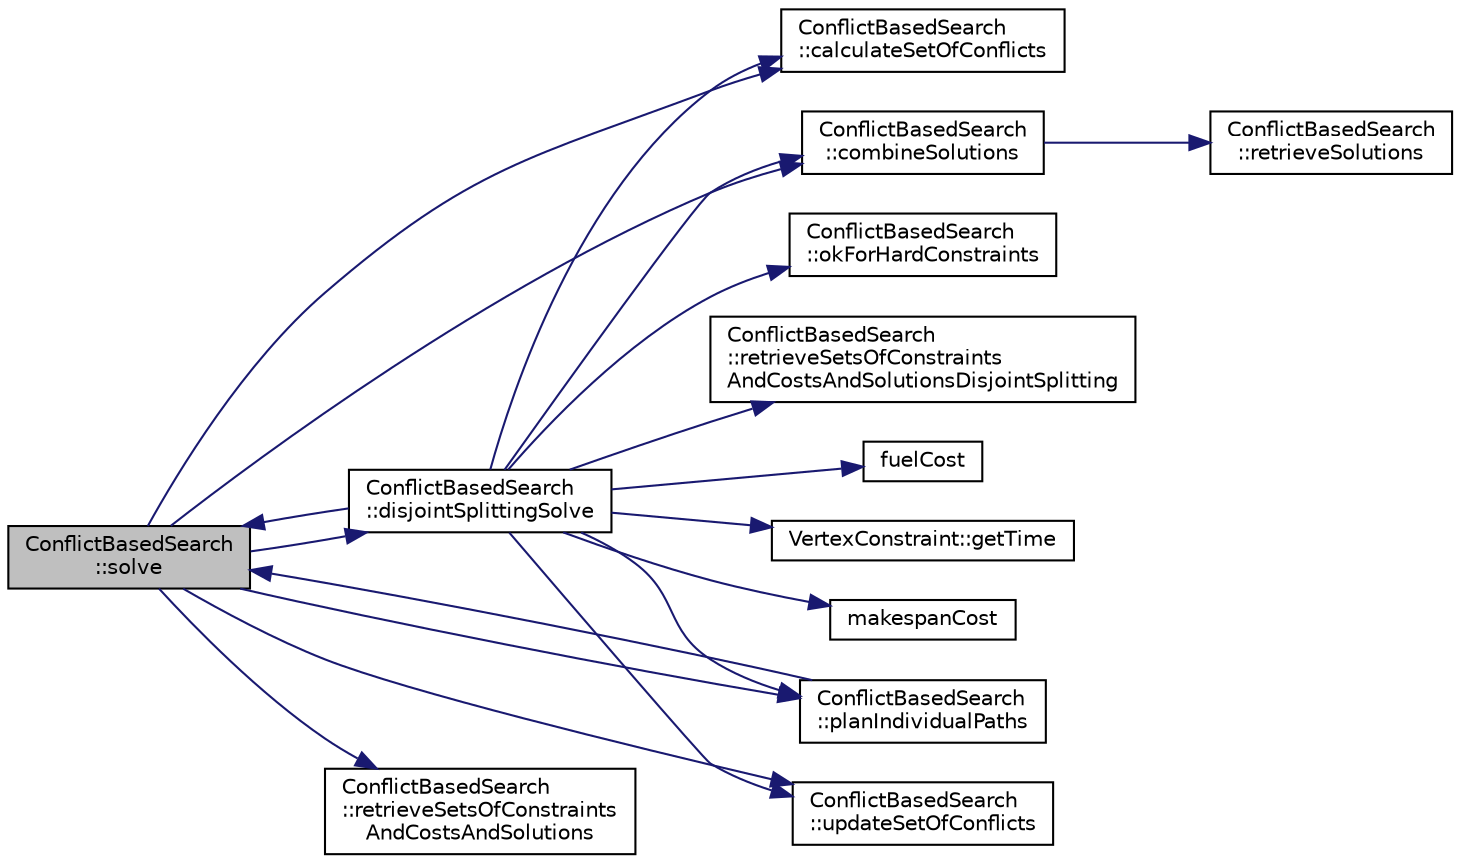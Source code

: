digraph "ConflictBasedSearch::solve"
{
 // INTERACTIVE_SVG=YES
 // LATEX_PDF_SIZE
  edge [fontname="Helvetica",fontsize="10",labelfontname="Helvetica",labelfontsize="10"];
  node [fontname="Helvetica",fontsize="10",shape=record];
  rankdir="LR";
  Node1 [label="ConflictBasedSearch\l::solve",height=0.2,width=0.4,color="black", fillcolor="grey75", style="filled", fontcolor="black",tooltip=" "];
  Node1 -> Node2 [color="midnightblue",fontsize="10",style="solid",fontname="Helvetica"];
  Node2 [label="ConflictBasedSearch\l::calculateSetOfConflicts",height=0.2,width=0.4,color="black", fillcolor="white", style="filled",URL="$classConflictBasedSearch.html#a6070f03e97d9e3ea822f5ed1a0bfe9a1",tooltip=" "];
  Node1 -> Node3 [color="midnightblue",fontsize="10",style="solid",fontname="Helvetica"];
  Node3 [label="ConflictBasedSearch\l::combineSolutions",height=0.2,width=0.4,color="black", fillcolor="white", style="filled",URL="$classConflictBasedSearch.html#a6d17a328ed4bd26bf58503a87761164c",tooltip=" "];
  Node3 -> Node4 [color="midnightblue",fontsize="10",style="solid",fontname="Helvetica"];
  Node4 [label="ConflictBasedSearch\l::retrieveSolutions",height=0.2,width=0.4,color="black", fillcolor="white", style="filled",URL="$classConflictBasedSearch.html#a3a9f295491df3b7ceec1b1d2ce7bacf3",tooltip=" "];
  Node1 -> Node5 [color="midnightblue",fontsize="10",style="solid",fontname="Helvetica"];
  Node5 [label="ConflictBasedSearch\l::disjointSplittingSolve",height=0.2,width=0.4,color="black", fillcolor="white", style="filled",URL="$classConflictBasedSearch.html#a1e9a1fbd7e074039fee97bc5ad4c6b55",tooltip=" "];
  Node5 -> Node2 [color="midnightblue",fontsize="10",style="solid",fontname="Helvetica"];
  Node5 -> Node3 [color="midnightblue",fontsize="10",style="solid",fontname="Helvetica"];
  Node5 -> Node6 [color="midnightblue",fontsize="10",style="solid",fontname="Helvetica"];
  Node6 [label="fuelCost",height=0.2,width=0.4,color="black", fillcolor="white", style="filled",URL="$Solution_8cpp.html#a1668e5fa72e047531e95f29f5deaf233",tooltip=" "];
  Node5 -> Node7 [color="midnightblue",fontsize="10",style="solid",fontname="Helvetica"];
  Node7 [label="VertexConstraint::getTime",height=0.2,width=0.4,color="black", fillcolor="white", style="filled",URL="$classVertexConstraint.html#ae4a5ede3e21dcbc4dec0060a90682c15",tooltip=" "];
  Node5 -> Node8 [color="midnightblue",fontsize="10",style="solid",fontname="Helvetica"];
  Node8 [label="makespanCost",height=0.2,width=0.4,color="black", fillcolor="white", style="filled",URL="$Solution_8cpp.html#a88b7fad200133f09ed5879a14d0171c6",tooltip=" "];
  Node5 -> Node9 [color="midnightblue",fontsize="10",style="solid",fontname="Helvetica"];
  Node9 [label="ConflictBasedSearch\l::okForHardConstraints",height=0.2,width=0.4,color="black", fillcolor="white", style="filled",URL="$classConflictBasedSearch.html#a9a97b362b4e2df901352732921975454",tooltip=" "];
  Node5 -> Node10 [color="midnightblue",fontsize="10",style="solid",fontname="Helvetica"];
  Node10 [label="ConflictBasedSearch\l::planIndividualPaths",height=0.2,width=0.4,color="black", fillcolor="white", style="filled",URL="$classConflictBasedSearch.html#a2d4ce8cb5d44727d73f4489b39ad1d54",tooltip=" "];
  Node10 -> Node1 [color="midnightblue",fontsize="10",style="solid",fontname="Helvetica"];
  Node5 -> Node11 [color="midnightblue",fontsize="10",style="solid",fontname="Helvetica"];
  Node11 [label="ConflictBasedSearch\l::retrieveSetsOfConstraints\lAndCostsAndSolutionsDisjointSplitting",height=0.2,width=0.4,color="black", fillcolor="white", style="filled",URL="$classConflictBasedSearch.html#aeea91c6d2aa04bbd44b4f6a1382d81d4",tooltip=" "];
  Node5 -> Node1 [color="midnightblue",fontsize="10",style="solid",fontname="Helvetica"];
  Node5 -> Node12 [color="midnightblue",fontsize="10",style="solid",fontname="Helvetica"];
  Node12 [label="ConflictBasedSearch\l::updateSetOfConflicts",height=0.2,width=0.4,color="black", fillcolor="white", style="filled",URL="$classConflictBasedSearch.html#a727a9172ea3f3fbf4eca9f247d3f5356",tooltip=" "];
  Node1 -> Node10 [color="midnightblue",fontsize="10",style="solid",fontname="Helvetica"];
  Node1 -> Node13 [color="midnightblue",fontsize="10",style="solid",fontname="Helvetica"];
  Node13 [label="ConflictBasedSearch\l::retrieveSetsOfConstraints\lAndCostsAndSolutions",height=0.2,width=0.4,color="black", fillcolor="white", style="filled",URL="$classConflictBasedSearch.html#adfcf0b5e67e17a8eada77fed4ed4ea20",tooltip=" "];
  Node1 -> Node12 [color="midnightblue",fontsize="10",style="solid",fontname="Helvetica"];
}
